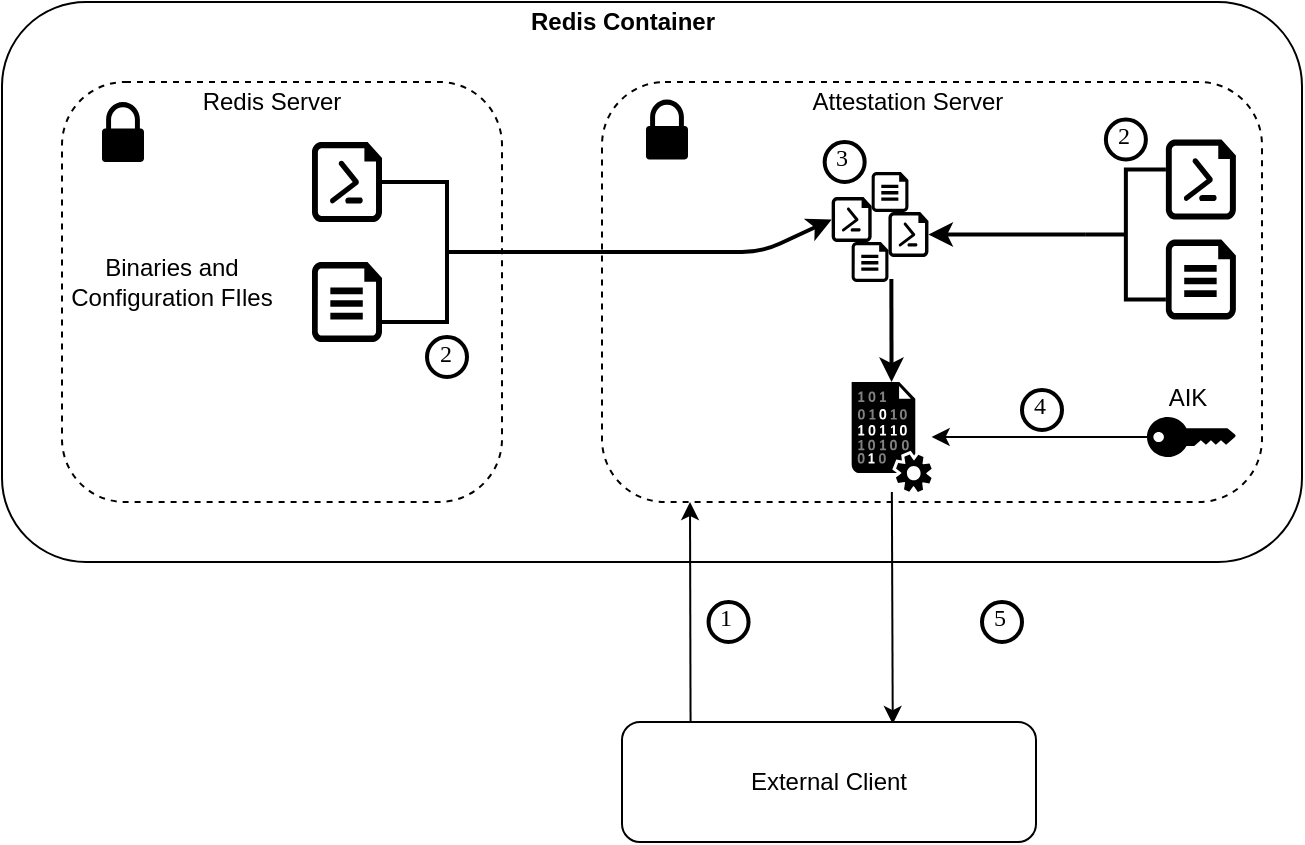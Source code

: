 <mxfile version="14.1.8" type="device"><diagram id="QT9MksoLwbw1JJBjKmBj" name="Page-1"><mxGraphModel dx="788" dy="604" grid="1" gridSize="10" guides="1" tooltips="1" connect="1" arrows="1" fold="1" page="1" pageScale="1" pageWidth="827" pageHeight="1169" math="0" shadow="0"><root><mxCell id="0"/><mxCell id="1" parent="0"/><mxCell id="ie3Wql7UuCOpolTYnXOF-8" value="" style="rounded=1;whiteSpace=wrap;html=1;fillColor=none;" parent="1" vertex="1"><mxGeometry x="40" y="60" width="650" height="280" as="geometry"/></mxCell><mxCell id="ie3Wql7UuCOpolTYnXOF-6" value="" style="rounded=1;whiteSpace=wrap;html=1;dashed=1;fillColor=none;" parent="1" vertex="1"><mxGeometry x="70" y="100" width="220" height="210" as="geometry"/></mxCell><mxCell id="qWG0wmS66WhE835VH_E2-3" value="" style="rounded=1;whiteSpace=wrap;html=1;dashed=1;fillColor=none;" vertex="1" parent="1"><mxGeometry x="340" y="100" width="330" height="210" as="geometry"/></mxCell><mxCell id="ie3Wql7UuCOpolTYnXOF-9" value="" style="pointerEvents=1;shadow=0;dashed=0;html=1;strokeColor=none;labelPosition=center;verticalLabelPosition=bottom;verticalAlign=top;outlineConnect=0;align=center;shape=mxgraph.office.security.lock_protected;fillColor=#000000;" parent="1" vertex="1"><mxGeometry x="90" y="110" width="21" height="30" as="geometry"/></mxCell><mxCell id="ie3Wql7UuCOpolTYnXOF-13" value="" style="pointerEvents=1;shadow=0;dashed=0;html=1;strokeColor=none;labelPosition=center;verticalLabelPosition=bottom;verticalAlign=top;outlineConnect=0;align=center;shape=mxgraph.office.security.lock_protected;fillColor=#000000;" parent="1" vertex="1"><mxGeometry x="362" y="108.75" width="21" height="30" as="geometry"/></mxCell><mxCell id="ie3Wql7UuCOpolTYnXOF-14" value="&lt;b&gt;Redis Container&lt;/b&gt;" style="text;html=1;align=center;verticalAlign=middle;resizable=0;points=[];autosize=1;" parent="1" vertex="1"><mxGeometry x="295" y="60" width="110" height="20" as="geometry"/></mxCell><mxCell id="ie3Wql7UuCOpolTYnXOF-24" value="" style="points=[[0,0.5,0],[0.24,0,0],[0.5,0.28,0],[0.995,0.475,0],[0.5,0.72,0],[0.24,1,0]];verticalLabelPosition=bottom;html=1;verticalAlign=top;aspect=fixed;align=center;pointerEvents=1;shape=mxgraph.cisco19.key;strokeColor=none;fillColor=#000000;" parent="1" vertex="1"><mxGeometry x="612.5" y="267.5" width="44.44" height="20" as="geometry"/></mxCell><mxCell id="qWG0wmS66WhE835VH_E2-1" value="" style="verticalLabelPosition=bottom;html=1;verticalAlign=top;align=center;strokeColor=none;shape=mxgraph.azure.powershell_file;pointerEvents=1;fillColor=#000000;" vertex="1" parent="1"><mxGeometry x="195" y="130" width="35" height="40" as="geometry"/></mxCell><mxCell id="qWG0wmS66WhE835VH_E2-2" value="" style="verticalLabelPosition=bottom;html=1;verticalAlign=top;align=center;strokeColor=none;shape=mxgraph.azure.cloud_services_configuration_file;pointerEvents=1;fillColor=#000000;" vertex="1" parent="1"><mxGeometry x="195" y="190" width="35" height="40" as="geometry"/></mxCell><mxCell id="qWG0wmS66WhE835VH_E2-4" value="" style="endArrow=classic;html=1;entryX=0.75;entryY=1;entryDx=0;entryDy=0;" edge="1" parent="1"><mxGeometry width="50" height="50" relative="1" as="geometry"><mxPoint x="384.28" y="420" as="sourcePoint"/><mxPoint x="384" y="310" as="targetPoint"/></mxGeometry></mxCell><mxCell id="qWG0wmS66WhE835VH_E2-5" value="1" style="ellipse;whiteSpace=wrap;html=1;aspect=fixed;strokeWidth=2;fontFamily=Tahoma;spacingBottom=4;spacingRight=2;fillColor=#FFFFFF;" vertex="1" parent="1"><mxGeometry x="393.28" y="360" width="20" height="20" as="geometry"/></mxCell><mxCell id="qWG0wmS66WhE835VH_E2-6" value="Binaries and Configuration FIles" style="text;html=1;strokeColor=none;fillColor=none;align=center;verticalAlign=middle;whiteSpace=wrap;rounded=0;" vertex="1" parent="1"><mxGeometry x="60" y="190" width="130" height="20" as="geometry"/></mxCell><mxCell id="qWG0wmS66WhE835VH_E2-7" value="" style="strokeWidth=2;html=1;shape=mxgraph.flowchart.annotation_2;align=left;labelPosition=right;pointerEvents=1;fillColor=#FFFFFF;rotation=-180;" vertex="1" parent="1"><mxGeometry x="230" y="150" width="65" height="70" as="geometry"/></mxCell><mxCell id="qWG0wmS66WhE835VH_E2-8" value="" style="verticalLabelPosition=bottom;html=1;verticalAlign=top;align=center;strokeColor=none;shape=mxgraph.azure.powershell_file;pointerEvents=1;fillColor=#000000;" vertex="1" parent="1"><mxGeometry x="621.94" y="128.75" width="35" height="40" as="geometry"/></mxCell><mxCell id="qWG0wmS66WhE835VH_E2-9" value="" style="verticalLabelPosition=bottom;html=1;verticalAlign=top;align=center;strokeColor=none;shape=mxgraph.azure.cloud_services_configuration_file;pointerEvents=1;fillColor=#000000;" vertex="1" parent="1"><mxGeometry x="621.94" y="178.75" width="35" height="40" as="geometry"/></mxCell><mxCell id="qWG0wmS66WhE835VH_E2-10" value="" style="strokeWidth=2;html=1;shape=mxgraph.flowchart.annotation_2;align=left;labelPosition=right;pointerEvents=1;fillColor=#FFFFFF;rotation=0;" vertex="1" parent="1"><mxGeometry x="581.94" y="143.75" width="40" height="65" as="geometry"/></mxCell><mxCell id="qWG0wmS66WhE835VH_E2-11" value="" style="shadow=0;dashed=0;html=1;strokeColor=none;labelPosition=center;verticalLabelPosition=bottom;verticalAlign=top;align=center;outlineConnect=0;shape=mxgraph.veeam.data_file;fillColor=#000000;" vertex="1" parent="1"><mxGeometry x="464.83" y="250" width="40" height="55" as="geometry"/></mxCell><mxCell id="qWG0wmS66WhE835VH_E2-12" value="" style="endArrow=classic;html=1;exitX=0;exitY=0.5;exitDx=0;exitDy=0;exitPerimeter=0;" edge="1" parent="1" source="ie3Wql7UuCOpolTYnXOF-24" target="qWG0wmS66WhE835VH_E2-11"><mxGeometry width="50" height="50" relative="1" as="geometry"><mxPoint x="560.28" y="430" as="sourcePoint"/><mxPoint x="560" y="320" as="targetPoint"/></mxGeometry></mxCell><mxCell id="qWG0wmS66WhE835VH_E2-13" value="" style="endArrow=classic;html=1;entryX=0.654;entryY=0.017;entryDx=0;entryDy=0;entryPerimeter=0;" edge="1" parent="1" source="qWG0wmS66WhE835VH_E2-11" target="qWG0wmS66WhE835VH_E2-20"><mxGeometry width="50" height="50" relative="1" as="geometry"><mxPoint x="543.5" y="470" as="sourcePoint"/><mxPoint x="490" y="400" as="targetPoint"/></mxGeometry></mxCell><mxCell id="qWG0wmS66WhE835VH_E2-14" value="AIK" style="text;html=1;strokeColor=none;fillColor=none;align=center;verticalAlign=middle;whiteSpace=wrap;rounded=0;" vertex="1" parent="1"><mxGeometry x="612.5" y="247.5" width="40" height="20" as="geometry"/></mxCell><mxCell id="qWG0wmS66WhE835VH_E2-15" value="2" style="ellipse;whiteSpace=wrap;html=1;aspect=fixed;strokeWidth=2;fontFamily=Tahoma;spacingBottom=4;spacingRight=2;fillColor=#FFFFFF;" vertex="1" parent="1"><mxGeometry x="252.5" y="227.5" width="20" height="20" as="geometry"/></mxCell><mxCell id="qWG0wmS66WhE835VH_E2-16" value="2" style="ellipse;whiteSpace=wrap;html=1;aspect=fixed;strokeWidth=2;fontFamily=Tahoma;spacingBottom=4;spacingRight=2;fillColor=#FFFFFF;" vertex="1" parent="1"><mxGeometry x="591.94" y="118.75" width="20" height="20" as="geometry"/></mxCell><mxCell id="qWG0wmS66WhE835VH_E2-17" value="3" style="ellipse;whiteSpace=wrap;html=1;aspect=fixed;strokeWidth=2;fontFamily=Tahoma;spacingBottom=4;spacingRight=2;fillColor=#FFFFFF;" vertex="1" parent="1"><mxGeometry x="451.33" y="130" width="20" height="20" as="geometry"/></mxCell><mxCell id="qWG0wmS66WhE835VH_E2-18" value="4" style="ellipse;whiteSpace=wrap;html=1;aspect=fixed;strokeWidth=2;fontFamily=Tahoma;spacingBottom=4;spacingRight=2;fillColor=#FFFFFF;" vertex="1" parent="1"><mxGeometry x="550" y="254" width="20" height="20" as="geometry"/></mxCell><mxCell id="qWG0wmS66WhE835VH_E2-19" value="5" style="ellipse;whiteSpace=wrap;html=1;aspect=fixed;strokeWidth=2;fontFamily=Tahoma;spacingBottom=4;spacingRight=2;fillColor=#FFFFFF;" vertex="1" parent="1"><mxGeometry x="530" y="360" width="20" height="20" as="geometry"/></mxCell><mxCell id="qWG0wmS66WhE835VH_E2-20" value="External Client" style="rounded=1;whiteSpace=wrap;html=1;strokeColor=#000000;fillColor=#FFFFFF;" vertex="1" parent="1"><mxGeometry x="350" y="420" width="207" height="60" as="geometry"/></mxCell><mxCell id="qWG0wmS66WhE835VH_E2-21" value="" style="verticalLabelPosition=bottom;html=1;verticalAlign=top;align=center;strokeColor=none;shape=mxgraph.azure.powershell_file;pointerEvents=1;fillColor=#000000;" vertex="1" parent="1"><mxGeometry x="454.83" y="157.5" width="20" height="22.5" as="geometry"/></mxCell><mxCell id="qWG0wmS66WhE835VH_E2-23" value="" style="verticalLabelPosition=bottom;html=1;verticalAlign=top;align=center;strokeColor=none;shape=mxgraph.azure.cloud_services_configuration_file;pointerEvents=1;fillColor=#000000;" vertex="1" parent="1"><mxGeometry x="464.83" y="180" width="18.39" height="20" as="geometry"/></mxCell><mxCell id="qWG0wmS66WhE835VH_E2-25" value="" style="verticalLabelPosition=bottom;html=1;verticalAlign=top;align=center;strokeColor=none;shape=mxgraph.azure.cloud_services_configuration_file;pointerEvents=1;fillColor=#000000;shadow=0;" vertex="1" parent="1"><mxGeometry x="474.83" y="145" width="18.39" height="20" as="geometry"/></mxCell><mxCell id="qWG0wmS66WhE835VH_E2-27" value="" style="verticalLabelPosition=bottom;html=1;verticalAlign=top;align=center;strokeColor=none;shape=mxgraph.azure.powershell_file;pointerEvents=1;fillColor=#000000;" vertex="1" parent="1"><mxGeometry x="483.22" y="165" width="20" height="22.5" as="geometry"/></mxCell><mxCell id="qWG0wmS66WhE835VH_E2-28" value="" style="endArrow=classic;html=1;exitX=0;exitY=0.5;exitDx=0;exitDy=0;exitPerimeter=0;entryX=0;entryY=0.5;entryDx=0;entryDy=0;entryPerimeter=0;strokeWidth=2;" edge="1" parent="1" source="qWG0wmS66WhE835VH_E2-7" target="qWG0wmS66WhE835VH_E2-21"><mxGeometry width="50" height="50" relative="1" as="geometry"><mxPoint x="290.28" y="450" as="sourcePoint"/><mxPoint x="360" y="193" as="targetPoint"/><Array as="points"><mxPoint x="420" y="185"/></Array></mxGeometry></mxCell><mxCell id="qWG0wmS66WhE835VH_E2-30" value="" style="endArrow=classic;html=1;strokeWidth=2;exitX=0;exitY=0.5;exitDx=0;exitDy=0;exitPerimeter=0;entryX=1;entryY=0.5;entryDx=0;entryDy=0;entryPerimeter=0;" edge="1" parent="1" source="qWG0wmS66WhE835VH_E2-10" target="qWG0wmS66WhE835VH_E2-27"><mxGeometry width="50" height="50" relative="1" as="geometry"><mxPoint x="100" y="490" as="sourcePoint"/><mxPoint x="220" y="400" as="targetPoint"/></mxGeometry></mxCell><mxCell id="qWG0wmS66WhE835VH_E2-32" value="" style="endArrow=classic;html=1;strokeWidth=2;exitX=1.079;exitY=0.922;exitDx=0;exitDy=0;exitPerimeter=0;" edge="1" parent="1" source="qWG0wmS66WhE835VH_E2-23" target="qWG0wmS66WhE835VH_E2-11"><mxGeometry width="50" height="50" relative="1" as="geometry"><mxPoint x="474" y="210" as="sourcePoint"/><mxPoint x="160" y="390" as="targetPoint"/></mxGeometry></mxCell><mxCell id="qWG0wmS66WhE835VH_E2-33" value="Redis Server" style="text;html=1;strokeColor=none;fillColor=none;align=center;verticalAlign=middle;whiteSpace=wrap;rounded=0;shadow=0;" vertex="1" parent="1"><mxGeometry x="120" y="100" width="110" height="20" as="geometry"/></mxCell><mxCell id="qWG0wmS66WhE835VH_E2-34" value="Attestation Server" style="text;html=1;strokeColor=none;fillColor=none;align=center;verticalAlign=middle;whiteSpace=wrap;rounded=0;shadow=0;" vertex="1" parent="1"><mxGeometry x="433.22" y="100" width="120" height="20" as="geometry"/></mxCell></root></mxGraphModel></diagram></mxfile>